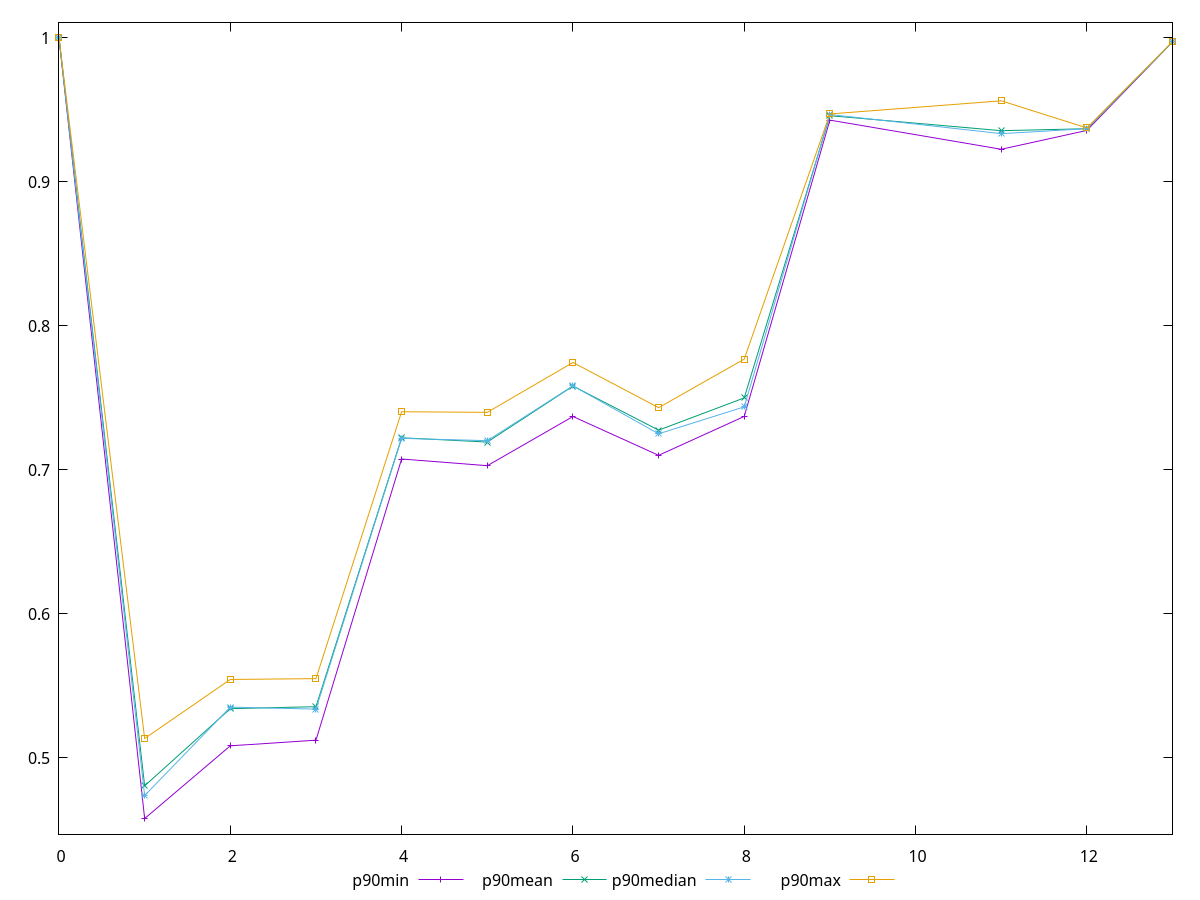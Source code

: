 reset

$p90Min <<EOF
0 0.9999989804455924
1 0.4579236913114101
2 0.5084200537344374
3 0.512333465187359
4 0.7075793777629918
5 0.7029204508617969
6 0.7370869583596307
7 0.7101377952085194
8 0.7371551063622097
9 0.9428999271464161
11 0.9226685120812858
12 0.935759916881441
13 0.9972278955956739
EOF

$p90Mean <<EOF
0 0.999999035326048
1 0.48063334500345184
2 0.5342190278465773
3 0.5355928155470795
4 0.7223070322849509
5 0.7193530888504199
6 0.7582192144828781
7 0.7276207815590165
8 0.7500181648187442
9 0.9459695365295995
11 0.9355702792844417
12 0.9369348342333168
13 0.9972446914374236
EOF

$p90Median <<EOF
0 0.9999990341449824
1 0.4739038743317071
2 0.5352809141339204
3 0.5339069001494735
4 0.7218977830706907
5 0.7203025420212729
6 0.7583762337749103
7 0.7250972841645769
8 0.7438008278510883
9 0.9468057026825691
11 0.9335067634923552
12 0.9369912869497834
13 0.9972441047591099
EOF

$p90Max <<EOF
0 0.9999990838685003
1 0.5135154334996269
2 0.5544934915624473
3 0.5550604887249247
4 0.7403951852394232
5 0.7399802823189373
6 0.7745950872913464
7 0.7432376532437743
8 0.7769587298750307
9 0.9472077979278886
11 0.9563229509338737
12 0.9374868255315372
13 0.9972626397141333
EOF

set key outside below
set xrange [0:13]
set yrange [0.4470821834602683:1.0108405917196421]
set trange [0.4470821834602683:1.0108405917196421]
set terminal svg size 640, 520 enhanced background rgb 'white'
set output "report_00007_2020-12-11T15:55:29.892Z/meta/score/progression/value.svg"

plot $p90Min title "p90min" with linespoints, \
     $p90Mean title "p90mean" with linespoints, \
     $p90Median title "p90median" with linespoints, \
     $p90Max title "p90max" with linespoints

reset
